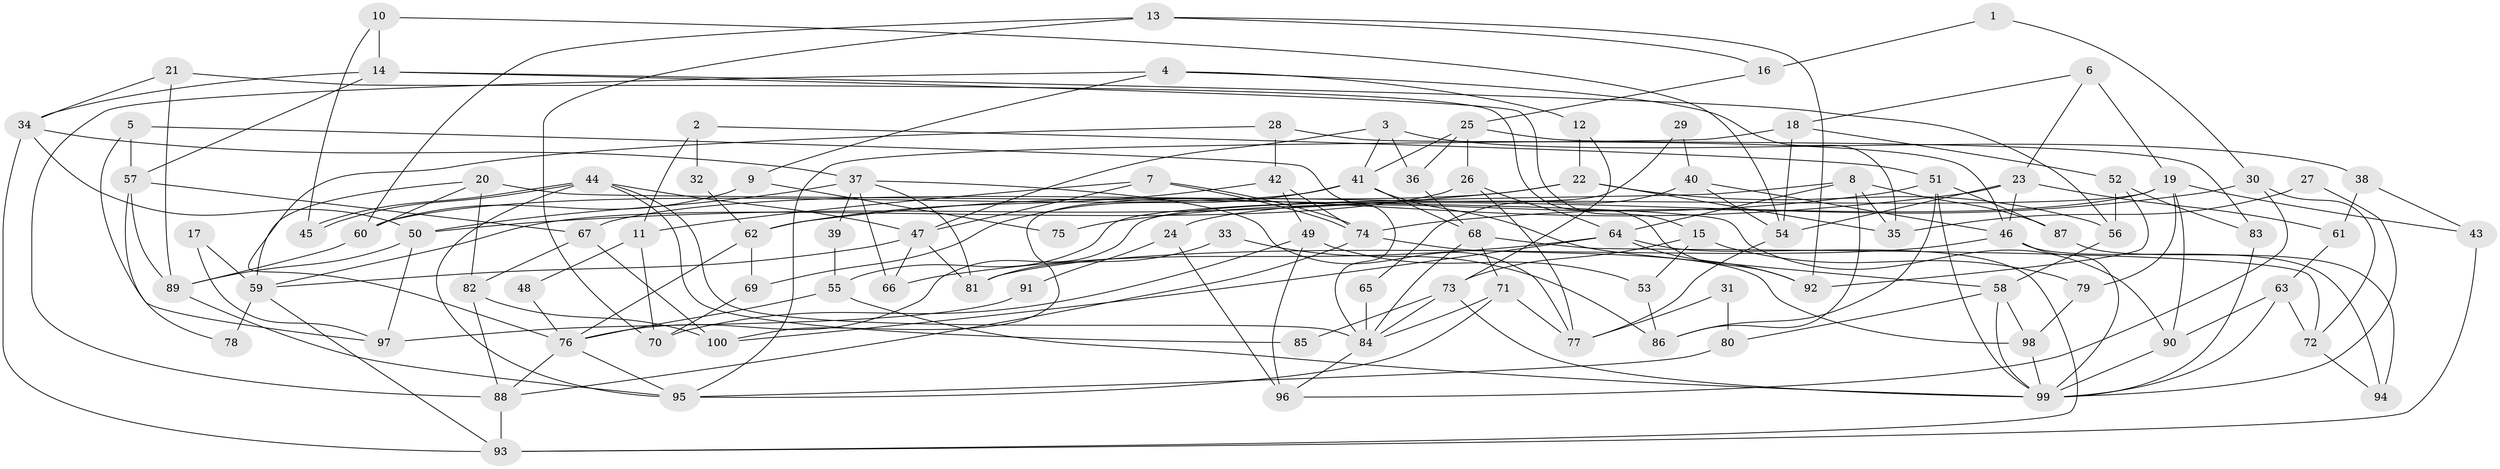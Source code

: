 // coarse degree distribution, {2: 0.09375, 3: 0.109375, 5: 0.25, 8: 0.09375, 7: 0.046875, 6: 0.140625, 4: 0.21875, 10: 0.015625, 9: 0.03125}
// Generated by graph-tools (version 1.1) at 2025/24/03/03/25 07:24:00]
// undirected, 100 vertices, 200 edges
graph export_dot {
graph [start="1"]
  node [color=gray90,style=filled];
  1;
  2;
  3;
  4;
  5;
  6;
  7;
  8;
  9;
  10;
  11;
  12;
  13;
  14;
  15;
  16;
  17;
  18;
  19;
  20;
  21;
  22;
  23;
  24;
  25;
  26;
  27;
  28;
  29;
  30;
  31;
  32;
  33;
  34;
  35;
  36;
  37;
  38;
  39;
  40;
  41;
  42;
  43;
  44;
  45;
  46;
  47;
  48;
  49;
  50;
  51;
  52;
  53;
  54;
  55;
  56;
  57;
  58;
  59;
  60;
  61;
  62;
  63;
  64;
  65;
  66;
  67;
  68;
  69;
  70;
  71;
  72;
  73;
  74;
  75;
  76;
  77;
  78;
  79;
  80;
  81;
  82;
  83;
  84;
  85;
  86;
  87;
  88;
  89;
  90;
  91;
  92;
  93;
  94;
  95;
  96;
  97;
  98;
  99;
  100;
  1 -- 16;
  1 -- 30;
  2 -- 51;
  2 -- 11;
  2 -- 32;
  3 -- 36;
  3 -- 47;
  3 -- 38;
  3 -- 41;
  4 -- 12;
  4 -- 88;
  4 -- 9;
  4 -- 35;
  5 -- 57;
  5 -- 84;
  5 -- 97;
  6 -- 23;
  6 -- 19;
  6 -- 18;
  7 -- 74;
  7 -- 74;
  7 -- 47;
  7 -- 11;
  8 -- 55;
  8 -- 35;
  8 -- 64;
  8 -- 86;
  8 -- 87;
  9 -- 60;
  9 -- 75;
  10 -- 14;
  10 -- 54;
  10 -- 45;
  11 -- 70;
  11 -- 48;
  12 -- 22;
  12 -- 73;
  13 -- 92;
  13 -- 60;
  13 -- 16;
  13 -- 70;
  14 -- 56;
  14 -- 34;
  14 -- 15;
  14 -- 57;
  15 -- 79;
  15 -- 53;
  15 -- 73;
  16 -- 25;
  17 -- 59;
  17 -- 97;
  18 -- 54;
  18 -- 52;
  18 -- 95;
  19 -- 43;
  19 -- 76;
  19 -- 24;
  19 -- 79;
  19 -- 90;
  20 -- 59;
  20 -- 90;
  20 -- 60;
  20 -- 82;
  21 -- 89;
  21 -- 92;
  21 -- 34;
  22 -- 50;
  22 -- 56;
  22 -- 35;
  22 -- 67;
  23 -- 46;
  23 -- 62;
  23 -- 54;
  23 -- 61;
  24 -- 96;
  24 -- 91;
  25 -- 26;
  25 -- 41;
  25 -- 36;
  25 -- 83;
  26 -- 64;
  26 -- 77;
  26 -- 59;
  27 -- 99;
  27 -- 35;
  28 -- 76;
  28 -- 46;
  28 -- 42;
  29 -- 100;
  29 -- 40;
  30 -- 74;
  30 -- 96;
  30 -- 72;
  31 -- 80;
  31 -- 77;
  32 -- 62;
  33 -- 86;
  33 -- 81;
  34 -- 93;
  34 -- 37;
  34 -- 50;
  36 -- 68;
  37 -- 50;
  37 -- 39;
  37 -- 66;
  37 -- 77;
  37 -- 81;
  38 -- 61;
  38 -- 43;
  39 -- 55;
  40 -- 46;
  40 -- 54;
  40 -- 65;
  41 -- 60;
  41 -- 58;
  41 -- 68;
  41 -- 69;
  42 -- 74;
  42 -- 49;
  42 -- 62;
  43 -- 93;
  44 -- 45;
  44 -- 45;
  44 -- 84;
  44 -- 47;
  44 -- 85;
  44 -- 95;
  46 -- 99;
  46 -- 81;
  46 -- 94;
  47 -- 59;
  47 -- 66;
  47 -- 81;
  48 -- 76;
  49 -- 70;
  49 -- 53;
  49 -- 96;
  50 -- 89;
  50 -- 97;
  51 -- 87;
  51 -- 86;
  51 -- 75;
  51 -- 99;
  52 -- 83;
  52 -- 56;
  52 -- 92;
  53 -- 86;
  54 -- 77;
  55 -- 76;
  55 -- 99;
  56 -- 58;
  57 -- 67;
  57 -- 78;
  57 -- 89;
  58 -- 99;
  58 -- 80;
  58 -- 98;
  59 -- 93;
  59 -- 78;
  60 -- 89;
  61 -- 63;
  62 -- 76;
  62 -- 69;
  63 -- 99;
  63 -- 90;
  63 -- 72;
  64 -- 66;
  64 -- 92;
  64 -- 93;
  64 -- 100;
  65 -- 84;
  67 -- 100;
  67 -- 82;
  68 -- 72;
  68 -- 71;
  68 -- 84;
  69 -- 70;
  71 -- 95;
  71 -- 77;
  71 -- 84;
  72 -- 94;
  73 -- 84;
  73 -- 85;
  73 -- 99;
  74 -- 98;
  74 -- 88;
  76 -- 95;
  76 -- 88;
  79 -- 98;
  80 -- 95;
  82 -- 88;
  82 -- 100;
  83 -- 99;
  84 -- 96;
  87 -- 94;
  88 -- 93;
  89 -- 95;
  90 -- 99;
  91 -- 97;
  98 -- 99;
}
